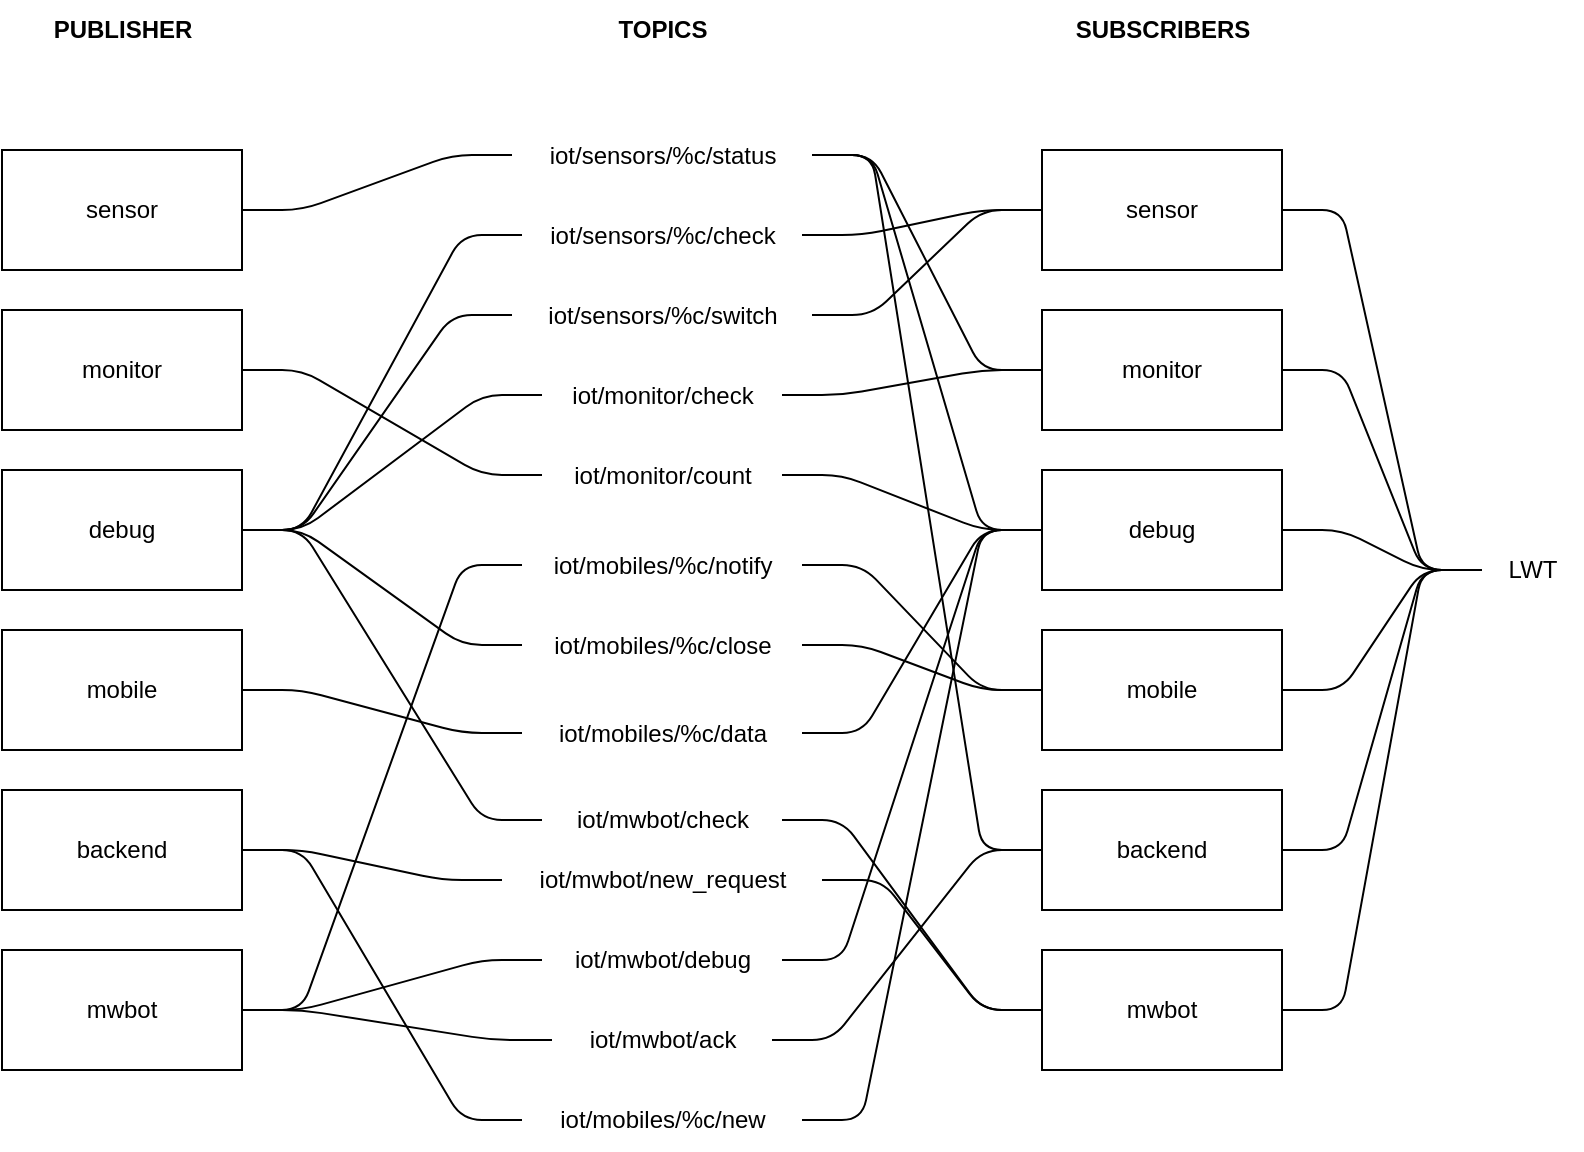 <mxfile scale="1" border="10">
    <diagram id="PsLG1nvYOHh64BqABNhy" name="Page-1">
        <mxGraphModel dx="914" dy="783" grid="1" gridSize="10" guides="1" tooltips="1" connect="1" arrows="1" fold="1" page="1" pageScale="1" pageWidth="850" pageHeight="1100" background="#ffffff" math="0" shadow="0">
            <root>
                <mxCell id="0"/>
                <mxCell id="1" parent="0"/>
                <mxCell id="240" value="" style="edgeStyle=entityRelationEdgeStyle;shape=connector;rounded=1;html=1;strokeColor=default;align=center;verticalAlign=middle;endArrow=none;fontFamily=Helvetica;fontSize=11;fontColor=default;labelBackgroundColor=default;endFill=0;" parent="1" source="187" target="203" edge="1">
                    <mxGeometry relative="1" as="geometry"/>
                </mxCell>
                <mxCell id="187" value="backend" style="whiteSpace=wrap;html=1;" parent="1" vertex="1">
                    <mxGeometry x="60" y="680" width="120" height="60" as="geometry"/>
                </mxCell>
                <mxCell id="224" value="" style="edgeStyle=entityRelationEdgeStyle;shape=connector;rounded=1;html=1;strokeColor=default;align=center;verticalAlign=middle;endArrow=none;fontFamily=Helvetica;fontSize=11;fontColor=default;labelBackgroundColor=default;endFill=0;" parent="1" source="188" target="192" edge="1">
                    <mxGeometry relative="1" as="geometry"/>
                </mxCell>
                <mxCell id="188" value="sensor" style="whiteSpace=wrap;html=1;" parent="1" vertex="1">
                    <mxGeometry x="60" y="360" width="120" height="60" as="geometry"/>
                </mxCell>
                <mxCell id="232" value="" style="edgeStyle=entityRelationEdgeStyle;shape=connector;rounded=1;html=1;strokeColor=default;align=center;verticalAlign=middle;endArrow=none;fontFamily=Helvetica;fontSize=11;fontColor=default;labelBackgroundColor=default;endFill=0;" parent="1" source="189" target="196" edge="1">
                    <mxGeometry relative="1" as="geometry"/>
                </mxCell>
                <mxCell id="189" value="monitor" style="whiteSpace=wrap;html=1;" parent="1" vertex="1">
                    <mxGeometry x="60" y="440" width="120" height="60" as="geometry"/>
                </mxCell>
                <mxCell id="259" value="" style="edgeStyle=entityRelationEdgeStyle;shape=connector;rounded=1;html=1;strokeColor=default;align=center;verticalAlign=middle;endArrow=none;fontFamily=Helvetica;fontSize=11;fontColor=default;labelBackgroundColor=default;endFill=0;" parent="1" source="190" target="193" edge="1">
                    <mxGeometry relative="1" as="geometry"/>
                </mxCell>
                <mxCell id="260" value="" style="edgeStyle=entityRelationEdgeStyle;shape=connector;rounded=1;html=1;strokeColor=default;align=center;verticalAlign=middle;endArrow=none;fontFamily=Helvetica;fontSize=11;fontColor=default;labelBackgroundColor=default;endFill=0;" parent="1" source="190" target="201" edge="1">
                    <mxGeometry relative="1" as="geometry"/>
                </mxCell>
                <mxCell id="265" style="edgeStyle=entityRelationEdgeStyle;shape=connector;rounded=1;html=1;strokeColor=default;align=center;verticalAlign=middle;fontFamily=Helvetica;fontSize=11;fontColor=default;labelBackgroundColor=default;endArrow=none;endFill=0;" parent="1" source="190" target="195" edge="1">
                    <mxGeometry relative="1" as="geometry"/>
                </mxCell>
                <mxCell id="270" style="edgeStyle=entityRelationEdgeStyle;shape=connector;rounded=1;html=1;strokeColor=default;align=center;verticalAlign=middle;fontFamily=Helvetica;fontSize=11;fontColor=default;labelBackgroundColor=default;endArrow=none;endFill=0;" parent="1" source="190" target="194" edge="1">
                    <mxGeometry relative="1" as="geometry"/>
                </mxCell>
                <mxCell id="272" style="edgeStyle=entityRelationEdgeStyle;shape=connector;rounded=1;html=1;strokeColor=default;align=center;verticalAlign=middle;fontFamily=Helvetica;fontSize=11;fontColor=default;labelBackgroundColor=default;endArrow=none;endFill=0;" parent="1" source="190" target="271" edge="1">
                    <mxGeometry relative="1" as="geometry"/>
                </mxCell>
                <mxCell id="190" value="debug" style="whiteSpace=wrap;html=1;" parent="1" vertex="1">
                    <mxGeometry x="60" y="520" width="120" height="60" as="geometry"/>
                </mxCell>
                <mxCell id="234" value="" style="edgeStyle=entityRelationEdgeStyle;shape=connector;rounded=1;html=1;strokeColor=default;align=center;verticalAlign=middle;endArrow=none;fontFamily=Helvetica;fontSize=11;fontColor=default;labelBackgroundColor=default;endFill=0;" parent="1" source="191" target="199" edge="1">
                    <mxGeometry relative="1" as="geometry"/>
                </mxCell>
                <mxCell id="241" value="" style="edgeStyle=entityRelationEdgeStyle;shape=connector;rounded=1;html=1;strokeColor=default;align=center;verticalAlign=middle;endArrow=none;fontFamily=Helvetica;fontSize=11;fontColor=default;labelBackgroundColor=default;endFill=0;" parent="1" source="191" target="204" edge="1">
                    <mxGeometry relative="1" as="geometry"/>
                </mxCell>
                <mxCell id="242" value="" style="edgeStyle=entityRelationEdgeStyle;shape=connector;rounded=1;html=1;strokeColor=default;align=center;verticalAlign=middle;endArrow=none;fontFamily=Helvetica;fontSize=11;fontColor=default;labelBackgroundColor=default;endFill=0;" parent="1" source="191" target="205" edge="1">
                    <mxGeometry relative="1" as="geometry"/>
                </mxCell>
                <mxCell id="191" value="mwbot" style="whiteSpace=wrap;html=1;" parent="1" vertex="1">
                    <mxGeometry x="60" y="760" width="120" height="60" as="geometry"/>
                </mxCell>
                <mxCell id="218" value="" style="edgeStyle=entityRelationEdgeStyle;html=1;rounded=1;strokeColor=default;align=center;verticalAlign=middle;fontFamily=Helvetica;fontSize=11;fontColor=default;labelBackgroundColor=default;endArrow=none;endFill=0;" parent="1" source="192" target="209" edge="1">
                    <mxGeometry relative="1" as="geometry"/>
                </mxCell>
                <mxCell id="268" style="edgeStyle=entityRelationEdgeStyle;shape=connector;rounded=1;html=1;strokeColor=default;align=center;verticalAlign=middle;fontFamily=Helvetica;fontSize=11;fontColor=default;labelBackgroundColor=default;endArrow=none;endFill=0;" parent="1" source="192" target="212" edge="1">
                    <mxGeometry relative="1" as="geometry"/>
                </mxCell>
                <mxCell id="192" value="iot/sensors/%c/status" style="text;html=1;align=center;verticalAlign=middle;resizable=0;points=[];autosize=1;strokeColor=none;fillColor=none;" parent="1" vertex="1">
                    <mxGeometry x="315" y="347.5" width="150" height="30" as="geometry"/>
                </mxCell>
                <mxCell id="230" value="" style="edgeStyle=entityRelationEdgeStyle;shape=connector;rounded=1;html=1;strokeColor=default;align=center;verticalAlign=middle;endArrow=none;fontFamily=Helvetica;fontSize=11;fontColor=default;labelBackgroundColor=default;endFill=0;" parent="1" source="193" target="210" edge="1">
                    <mxGeometry relative="1" as="geometry"/>
                </mxCell>
                <mxCell id="193" value="iot/sensors/%c/switch" style="text;html=1;align=center;verticalAlign=middle;resizable=0;points=[];autosize=1;strokeColor=none;fillColor=none;" parent="1" vertex="1">
                    <mxGeometry x="315" y="427.5" width="150" height="30" as="geometry"/>
                </mxCell>
                <mxCell id="229" value="" style="edgeStyle=entityRelationEdgeStyle;shape=connector;rounded=1;html=1;strokeColor=default;align=center;verticalAlign=middle;endArrow=none;fontFamily=Helvetica;fontSize=11;fontColor=default;labelBackgroundColor=default;endFill=0;" parent="1" source="194" target="210" edge="1">
                    <mxGeometry relative="1" as="geometry"/>
                </mxCell>
                <mxCell id="194" value="iot/sensors/%c/check" style="text;html=1;align=center;verticalAlign=middle;resizable=0;points=[];autosize=1;strokeColor=none;fillColor=none;" parent="1" vertex="1">
                    <mxGeometry x="320" y="387.5" width="140" height="30" as="geometry"/>
                </mxCell>
                <mxCell id="231" value="" style="edgeStyle=entityRelationEdgeStyle;shape=connector;rounded=1;html=1;strokeColor=default;align=center;verticalAlign=middle;endArrow=none;fontFamily=Helvetica;fontSize=11;fontColor=default;labelBackgroundColor=default;endFill=0;" parent="1" source="195" target="211" edge="1">
                    <mxGeometry relative="1" as="geometry">
                        <Array as="points">
                            <mxPoint x="510" y="490"/>
                        </Array>
                    </mxGeometry>
                </mxCell>
                <mxCell id="195" value="iot/monitor/check" style="text;html=1;align=center;verticalAlign=middle;resizable=0;points=[];autosize=1;strokeColor=none;fillColor=none;" parent="1" vertex="1">
                    <mxGeometry x="330" y="467.5" width="120" height="30" as="geometry"/>
                </mxCell>
                <mxCell id="267" style="edgeStyle=entityRelationEdgeStyle;shape=connector;rounded=1;html=1;strokeColor=default;align=center;verticalAlign=middle;fontFamily=Helvetica;fontSize=11;fontColor=default;labelBackgroundColor=default;endArrow=none;endFill=0;" parent="1" source="196" target="212" edge="1">
                    <mxGeometry relative="1" as="geometry"/>
                </mxCell>
                <mxCell id="196" value="iot/monitor/count" style="text;html=1;align=center;verticalAlign=middle;resizable=0;points=[];autosize=1;strokeColor=none;fillColor=none;" parent="1" vertex="1">
                    <mxGeometry x="330" y="507.5" width="120" height="30" as="geometry"/>
                </mxCell>
                <mxCell id="236" value="" style="edgeStyle=entityRelationEdgeStyle;shape=connector;rounded=1;html=1;strokeColor=default;align=center;verticalAlign=middle;endArrow=none;fontFamily=Helvetica;fontSize=11;fontColor=default;labelBackgroundColor=default;endFill=0;" parent="1" source="198" target="200" edge="1">
                    <mxGeometry relative="1" as="geometry"/>
                </mxCell>
                <mxCell id="198" value="mobile" style="whiteSpace=wrap;html=1;" parent="1" vertex="1">
                    <mxGeometry x="60" y="600" width="120" height="60" as="geometry"/>
                </mxCell>
                <mxCell id="235" value="" style="edgeStyle=entityRelationEdgeStyle;shape=connector;rounded=1;html=1;strokeColor=default;align=center;verticalAlign=middle;endArrow=none;fontFamily=Helvetica;fontSize=11;fontColor=default;labelBackgroundColor=default;endFill=0;" parent="1" source="199" target="214" edge="1">
                    <mxGeometry relative="1" as="geometry"/>
                </mxCell>
                <mxCell id="199" value="iot/mobiles/%c/notify" style="text;html=1;align=center;verticalAlign=middle;resizable=0;points=[];autosize=1;strokeColor=none;fillColor=none;" parent="1" vertex="1">
                    <mxGeometry x="320" y="552.5" width="140" height="30" as="geometry"/>
                </mxCell>
                <mxCell id="266" style="edgeStyle=entityRelationEdgeStyle;shape=connector;rounded=1;html=1;strokeColor=default;align=center;verticalAlign=middle;fontFamily=Helvetica;fontSize=11;fontColor=default;labelBackgroundColor=default;endArrow=none;endFill=0;" parent="1" source="200" target="212" edge="1">
                    <mxGeometry relative="1" as="geometry"/>
                </mxCell>
                <mxCell id="200" value="iot/mobiles/%c/data" style="text;html=1;align=center;verticalAlign=middle;resizable=0;points=[];autosize=1;strokeColor=none;fillColor=none;" parent="1" vertex="1">
                    <mxGeometry x="320" y="636.5" width="140" height="30" as="geometry"/>
                </mxCell>
                <mxCell id="237" value="" style="edgeStyle=entityRelationEdgeStyle;shape=connector;rounded=1;html=1;strokeColor=default;align=center;verticalAlign=middle;endArrow=none;fontFamily=Helvetica;fontSize=11;fontColor=default;labelBackgroundColor=default;endFill=0;" parent="1" source="201" target="214" edge="1">
                    <mxGeometry relative="1" as="geometry"/>
                </mxCell>
                <mxCell id="201" value="iot/mobiles/%c/close" style="text;html=1;align=center;verticalAlign=middle;resizable=0;points=[];autosize=1;strokeColor=none;fillColor=none;" parent="1" vertex="1">
                    <mxGeometry x="320" y="592.5" width="140" height="30" as="geometry"/>
                </mxCell>
                <mxCell id="239" value="" style="edgeStyle=entityRelationEdgeStyle;shape=connector;rounded=1;html=1;strokeColor=default;align=center;verticalAlign=middle;endArrow=none;fontFamily=Helvetica;fontSize=11;fontColor=default;labelBackgroundColor=default;endFill=0;" parent="1" source="203" target="213" edge="1">
                    <mxGeometry relative="1" as="geometry"/>
                </mxCell>
                <mxCell id="203" value="iot/mwbot/new_request" style="text;html=1;align=center;verticalAlign=middle;resizable=0;points=[];autosize=1;strokeColor=none;fillColor=none;" parent="1" vertex="1">
                    <mxGeometry x="310" y="710" width="160" height="30" as="geometry"/>
                </mxCell>
                <mxCell id="269" style="edgeStyle=entityRelationEdgeStyle;shape=connector;rounded=1;html=1;strokeColor=default;align=center;verticalAlign=middle;fontFamily=Helvetica;fontSize=11;fontColor=default;labelBackgroundColor=default;endArrow=none;endFill=0;" parent="1" source="204" target="212" edge="1">
                    <mxGeometry relative="1" as="geometry"/>
                </mxCell>
                <mxCell id="204" value="iot/mwbot/debug" style="text;html=1;align=center;verticalAlign=middle;resizable=0;points=[];autosize=1;strokeColor=none;fillColor=none;" parent="1" vertex="1">
                    <mxGeometry x="330" y="750" width="120" height="30" as="geometry"/>
                </mxCell>
                <mxCell id="220" value="" style="edgeStyle=entityRelationEdgeStyle;html=1;rounded=1;strokeColor=default;align=center;verticalAlign=middle;fontFamily=Helvetica;fontSize=11;fontColor=default;labelBackgroundColor=default;endArrow=none;endFill=0;" parent="1" source="205" target="209" edge="1">
                    <mxGeometry relative="1" as="geometry"/>
                </mxCell>
                <mxCell id="205" value="iot/mwbot/ack" style="text;html=1;align=center;verticalAlign=middle;resizable=0;points=[];autosize=1;strokeColor=none;fillColor=none;" parent="1" vertex="1">
                    <mxGeometry x="335" y="790" width="110" height="30" as="geometry"/>
                </mxCell>
                <mxCell id="246" value="" style="edgeStyle=entityRelationEdgeStyle;shape=connector;rounded=1;html=1;strokeColor=default;align=center;verticalAlign=middle;endArrow=none;fontFamily=Helvetica;fontSize=11;fontColor=default;labelBackgroundColor=default;endFill=0;" parent="1" source="208" target="210" edge="1">
                    <mxGeometry relative="1" as="geometry">
                        <mxPoint x="460" y="890" as="sourcePoint"/>
                    </mxGeometry>
                </mxCell>
                <mxCell id="247" value="" style="edgeStyle=entityRelationEdgeStyle;shape=connector;rounded=1;html=1;strokeColor=default;align=center;verticalAlign=middle;endArrow=none;fontFamily=Helvetica;fontSize=11;fontColor=default;labelBackgroundColor=default;endFill=0;" parent="1" source="208" target="211" edge="1">
                    <mxGeometry relative="1" as="geometry">
                        <mxPoint x="460" y="890" as="sourcePoint"/>
                    </mxGeometry>
                </mxCell>
                <mxCell id="248" value="" style="edgeStyle=entityRelationEdgeStyle;shape=connector;rounded=1;html=1;strokeColor=default;align=center;verticalAlign=middle;endArrow=none;endFill=0;" parent="1" source="208" target="213" edge="1">
                    <mxGeometry relative="1" as="geometry">
                        <mxPoint x="460" y="890" as="sourcePoint"/>
                    </mxGeometry>
                </mxCell>
                <mxCell id="249" value="" style="edgeStyle=entityRelationEdgeStyle;shape=connector;rounded=1;html=1;strokeColor=default;align=center;verticalAlign=middle;endArrow=none;fontFamily=Helvetica;fontSize=11;fontColor=default;labelBackgroundColor=default;endFill=0;" parent="1" source="208" target="214" edge="1">
                    <mxGeometry relative="1" as="geometry">
                        <mxPoint x="460" y="890" as="sourcePoint"/>
                    </mxGeometry>
                </mxCell>
                <mxCell id="208" value="LWT" style="text;html=1;align=center;verticalAlign=middle;resizable=0;points=[];autosize=1;strokeColor=none;fillColor=none;" parent="1" vertex="1">
                    <mxGeometry x="800" y="555" width="50" height="30" as="geometry"/>
                </mxCell>
                <mxCell id="264" style="edgeStyle=entityRelationEdgeStyle;shape=connector;rounded=1;html=1;exitX=1;exitY=0.5;exitDx=0;exitDy=0;strokeColor=default;align=center;verticalAlign=middle;fontFamily=Helvetica;fontSize=11;fontColor=default;labelBackgroundColor=default;endArrow=none;endFill=0;" parent="1" source="209" target="208" edge="1">
                    <mxGeometry relative="1" as="geometry"/>
                </mxCell>
                <mxCell id="209" value="backend" style="whiteSpace=wrap;html=1;" parent="1" vertex="1">
                    <mxGeometry x="580" y="680" width="120" height="60" as="geometry"/>
                </mxCell>
                <mxCell id="210" value="sensor" style="whiteSpace=wrap;html=1;" parent="1" vertex="1">
                    <mxGeometry x="580" y="360" width="120" height="60" as="geometry"/>
                </mxCell>
                <mxCell id="211" value="monitor" style="whiteSpace=wrap;html=1;" parent="1" vertex="1">
                    <mxGeometry x="580" y="440" width="120" height="60" as="geometry"/>
                </mxCell>
                <mxCell id="212" value="debug" style="whiteSpace=wrap;html=1;" parent="1" vertex="1">
                    <mxGeometry x="580" y="520" width="120" height="60" as="geometry"/>
                </mxCell>
                <mxCell id="213" value="mwbot" style="whiteSpace=wrap;html=1;" parent="1" vertex="1">
                    <mxGeometry x="580" y="760" width="120" height="60" as="geometry"/>
                </mxCell>
                <mxCell id="214" value="mobile" style="whiteSpace=wrap;html=1;" parent="1" vertex="1">
                    <mxGeometry x="580" y="600" width="120" height="60" as="geometry"/>
                </mxCell>
                <mxCell id="215" value="&lt;b&gt;PUBLISHER&lt;/b&gt;" style="text;html=1;align=center;verticalAlign=middle;resizable=0;points=[];autosize=1;strokeColor=none;fillColor=none;" parent="1" vertex="1">
                    <mxGeometry x="75" y="285" width="90" height="30" as="geometry"/>
                </mxCell>
                <mxCell id="216" value="&lt;b&gt;TOPICS&lt;/b&gt;" style="text;html=1;align=center;verticalAlign=middle;resizable=0;points=[];autosize=1;strokeColor=none;fillColor=none;" parent="1" vertex="1">
                    <mxGeometry x="355" y="285" width="70" height="30" as="geometry"/>
                </mxCell>
                <mxCell id="217" value="&lt;b&gt;SUBSCRIBERS&lt;/b&gt;" style="text;html=1;align=center;verticalAlign=middle;resizable=0;points=[];autosize=1;strokeColor=none;fillColor=none;" parent="1" vertex="1">
                    <mxGeometry x="590" y="285" width="100" height="30" as="geometry"/>
                </mxCell>
                <mxCell id="226" value="" style="edgeStyle=entityRelationEdgeStyle;html=1;rounded=1;strokeColor=default;align=center;verticalAlign=middle;fontFamily=Helvetica;fontSize=11;fontColor=default;labelBackgroundColor=default;endArrow=none;endFill=0;" parent="1" source="192" target="211" edge="1">
                    <mxGeometry relative="1" as="geometry">
                        <mxPoint x="475" y="340" as="sourcePoint"/>
                        <mxPoint x="570" y="720" as="targetPoint"/>
                    </mxGeometry>
                </mxCell>
                <mxCell id="254" value="" style="edgeStyle=entityRelationEdgeStyle;shape=connector;rounded=1;html=1;strokeColor=default;align=center;verticalAlign=middle;endArrow=none;fontFamily=Helvetica;fontSize=11;fontColor=default;labelBackgroundColor=default;endFill=0;" parent="1" source="208" target="212" edge="1">
                    <mxGeometry relative="1" as="geometry">
                        <mxPoint x="460" y="890" as="sourcePoint"/>
                        <mxPoint x="590" y="720" as="targetPoint"/>
                    </mxGeometry>
                </mxCell>
                <mxCell id="273" style="edgeStyle=entityRelationEdgeStyle;shape=connector;rounded=1;html=1;strokeColor=default;align=center;verticalAlign=middle;fontFamily=Helvetica;fontSize=11;fontColor=default;labelBackgroundColor=default;endArrow=none;endFill=0;" parent="1" source="271" target="213" edge="1">
                    <mxGeometry relative="1" as="geometry"/>
                </mxCell>
                <mxCell id="271" value="iot/mwbot/check" style="text;html=1;align=center;verticalAlign=middle;resizable=0;points=[];autosize=1;strokeColor=none;fillColor=none;" parent="1" vertex="1">
                    <mxGeometry x="330" y="680" width="120" height="30" as="geometry"/>
                </mxCell>
                <mxCell id="276" value="" style="edgeStyle=entityRelationEdgeStyle;shape=connector;rounded=1;html=1;strokeColor=default;align=center;verticalAlign=middle;endArrow=none;fontFamily=Helvetica;fontSize=11;fontColor=default;labelBackgroundColor=default;endFill=0;" parent="1" source="187" target="277" edge="1">
                    <mxGeometry relative="1" as="geometry">
                        <mxPoint x="200" y="730" as="sourcePoint"/>
                        <mxPoint x="290" y="840" as="targetPoint"/>
                    </mxGeometry>
                </mxCell>
                <mxCell id="277" value="iot/mobiles/%c/new" style="text;html=1;align=center;verticalAlign=middle;resizable=0;points=[];autosize=1;strokeColor=none;fillColor=none;" parent="1" vertex="1">
                    <mxGeometry x="320" y="830" width="140" height="30" as="geometry"/>
                </mxCell>
                <mxCell id="278" style="edgeStyle=entityRelationEdgeStyle;shape=connector;rounded=1;html=1;strokeColor=default;align=center;verticalAlign=middle;fontFamily=Helvetica;fontSize=11;fontColor=default;labelBackgroundColor=default;endArrow=none;endFill=0;" parent="1" source="277" target="212" edge="1">
                    <mxGeometry relative="1" as="geometry">
                        <mxPoint x="460" y="705" as="sourcePoint"/>
                        <mxPoint x="590" y="800" as="targetPoint"/>
                    </mxGeometry>
                </mxCell>
            </root>
        </mxGraphModel>
    </diagram>
</mxfile>
